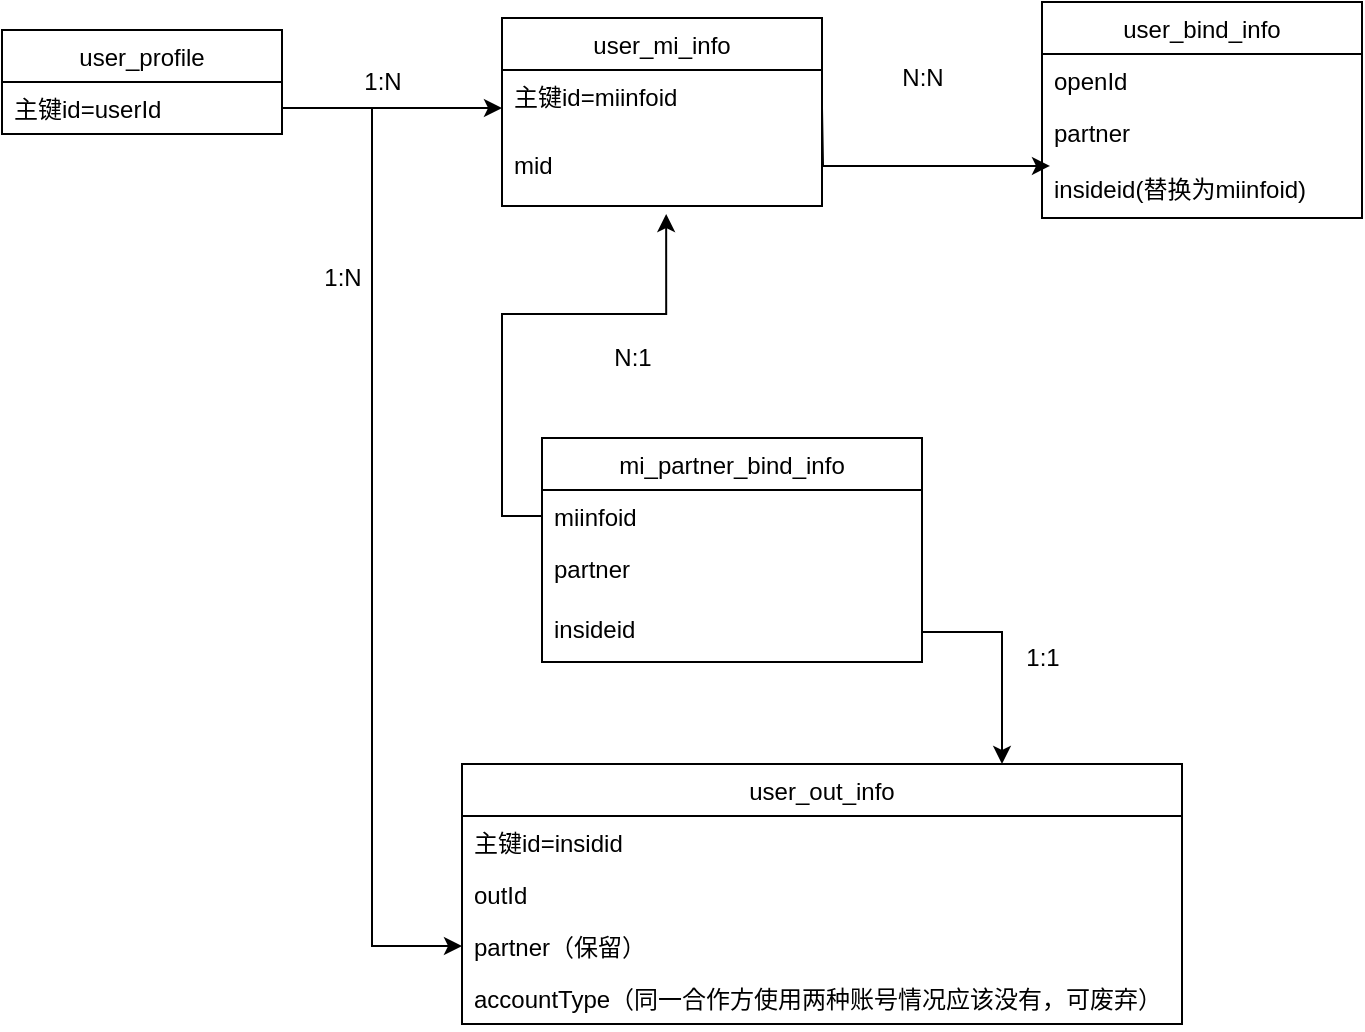 <mxfile version="14.0.1" type="github">
  <diagram id="C5RBs43oDa-KdzZeNtuy" name="Page-1">
    <mxGraphModel dx="1422" dy="762" grid="1" gridSize="10" guides="1" tooltips="1" connect="1" arrows="1" fold="1" page="1" pageScale="1" pageWidth="827" pageHeight="1169" math="0" shadow="0">
      <root>
        <mxCell id="WIyWlLk6GJQsqaUBKTNV-0" />
        <mxCell id="WIyWlLk6GJQsqaUBKTNV-1" parent="WIyWlLk6GJQsqaUBKTNV-0" />
        <mxCell id="buQOTVK8fAlZIuUP4ovL-5" value="user_profile" style="swimlane;fontStyle=0;childLayout=stackLayout;horizontal=1;startSize=26;fillColor=none;horizontalStack=0;resizeParent=1;resizeParentMax=0;resizeLast=0;collapsible=1;marginBottom=0;" vertex="1" parent="WIyWlLk6GJQsqaUBKTNV-1">
          <mxGeometry x="110" y="166" width="140" height="52" as="geometry" />
        </mxCell>
        <mxCell id="buQOTVK8fAlZIuUP4ovL-6" value="主键id=userId" style="text;strokeColor=none;fillColor=none;align=left;verticalAlign=top;spacingLeft=4;spacingRight=4;overflow=hidden;rotatable=0;points=[[0,0.5],[1,0.5]];portConstraint=eastwest;" vertex="1" parent="buQOTVK8fAlZIuUP4ovL-5">
          <mxGeometry y="26" width="140" height="26" as="geometry" />
        </mxCell>
        <mxCell id="buQOTVK8fAlZIuUP4ovL-9" value="user_mi_info" style="swimlane;fontStyle=0;childLayout=stackLayout;horizontal=1;startSize=26;fillColor=none;horizontalStack=0;resizeParent=1;resizeParentMax=0;resizeLast=0;collapsible=1;marginBottom=0;" vertex="1" parent="WIyWlLk6GJQsqaUBKTNV-1">
          <mxGeometry x="360" y="160" width="160" height="94" as="geometry" />
        </mxCell>
        <mxCell id="buQOTVK8fAlZIuUP4ovL-10" value="主键id=miinfoid" style="text;strokeColor=none;fillColor=none;align=left;verticalAlign=top;spacingLeft=4;spacingRight=4;overflow=hidden;rotatable=0;points=[[0,0.5],[1,0.5]];portConstraint=eastwest;" vertex="1" parent="buQOTVK8fAlZIuUP4ovL-9">
          <mxGeometry y="26" width="160" height="34" as="geometry" />
        </mxCell>
        <mxCell id="buQOTVK8fAlZIuUP4ovL-58" value="mid" style="text;strokeColor=none;fillColor=none;align=left;verticalAlign=top;spacingLeft=4;spacingRight=4;overflow=hidden;rotatable=0;points=[[0,0.5],[1,0.5]];portConstraint=eastwest;" vertex="1" parent="buQOTVK8fAlZIuUP4ovL-9">
          <mxGeometry y="60" width="160" height="34" as="geometry" />
        </mxCell>
        <mxCell id="buQOTVK8fAlZIuUP4ovL-14" style="edgeStyle=orthogonalEdgeStyle;rounded=0;orthogonalLoop=1;jettySize=auto;html=1;exitX=1;exitY=0.5;exitDx=0;exitDy=0;entryX=0;entryY=0.5;entryDx=0;entryDy=0;" edge="1" parent="WIyWlLk6GJQsqaUBKTNV-1" source="buQOTVK8fAlZIuUP4ovL-6">
          <mxGeometry relative="1" as="geometry">
            <mxPoint x="360" y="205" as="targetPoint" />
          </mxGeometry>
        </mxCell>
        <mxCell id="buQOTVK8fAlZIuUP4ovL-15" value="1:N" style="text;html=1;align=center;verticalAlign=middle;resizable=0;points=[];autosize=1;" vertex="1" parent="WIyWlLk6GJQsqaUBKTNV-1">
          <mxGeometry x="285" y="182" width="30" height="20" as="geometry" />
        </mxCell>
        <mxCell id="buQOTVK8fAlZIuUP4ovL-16" value="user_bind_info" style="swimlane;fontStyle=0;childLayout=stackLayout;horizontal=1;startSize=26;fillColor=none;horizontalStack=0;resizeParent=1;resizeParentMax=0;resizeLast=0;collapsible=1;marginBottom=0;" vertex="1" parent="WIyWlLk6GJQsqaUBKTNV-1">
          <mxGeometry x="630" y="152" width="160" height="108" as="geometry" />
        </mxCell>
        <mxCell id="buQOTVK8fAlZIuUP4ovL-17" value="openId" style="text;strokeColor=none;fillColor=none;align=left;verticalAlign=top;spacingLeft=4;spacingRight=4;overflow=hidden;rotatable=0;points=[[0,0.5],[1,0.5]];portConstraint=eastwest;" vertex="1" parent="buQOTVK8fAlZIuUP4ovL-16">
          <mxGeometry y="26" width="160" height="26" as="geometry" />
        </mxCell>
        <mxCell id="buQOTVK8fAlZIuUP4ovL-59" value="partner" style="text;strokeColor=none;fillColor=none;align=left;verticalAlign=top;spacingLeft=4;spacingRight=4;overflow=hidden;rotatable=0;points=[[0,0.5],[1,0.5]];portConstraint=eastwest;" vertex="1" parent="buQOTVK8fAlZIuUP4ovL-16">
          <mxGeometry y="52" width="160" height="28" as="geometry" />
        </mxCell>
        <mxCell id="buQOTVK8fAlZIuUP4ovL-18" value="insideid(替换为miinfoid)" style="text;strokeColor=none;fillColor=none;align=left;verticalAlign=top;spacingLeft=4;spacingRight=4;overflow=hidden;rotatable=0;points=[[0,0.5],[1,0.5]];portConstraint=eastwest;" vertex="1" parent="buQOTVK8fAlZIuUP4ovL-16">
          <mxGeometry y="80" width="160" height="28" as="geometry" />
        </mxCell>
        <mxCell id="buQOTVK8fAlZIuUP4ovL-35" value="user_out_info" style="swimlane;fontStyle=0;childLayout=stackLayout;horizontal=1;startSize=26;fillColor=none;horizontalStack=0;resizeParent=1;resizeParentMax=0;resizeLast=0;collapsible=1;marginBottom=0;" vertex="1" parent="WIyWlLk6GJQsqaUBKTNV-1">
          <mxGeometry x="340" y="533" width="360" height="130" as="geometry" />
        </mxCell>
        <mxCell id="buQOTVK8fAlZIuUP4ovL-60" value="主键id=insidid" style="text;strokeColor=none;fillColor=none;align=left;verticalAlign=top;spacingLeft=4;spacingRight=4;overflow=hidden;rotatable=0;points=[[0,0.5],[1,0.5]];portConstraint=eastwest;" vertex="1" parent="buQOTVK8fAlZIuUP4ovL-35">
          <mxGeometry y="26" width="360" height="26" as="geometry" />
        </mxCell>
        <mxCell id="buQOTVK8fAlZIuUP4ovL-36" value="outId" style="text;strokeColor=none;fillColor=none;align=left;verticalAlign=top;spacingLeft=4;spacingRight=4;overflow=hidden;rotatable=0;points=[[0,0.5],[1,0.5]];portConstraint=eastwest;" vertex="1" parent="buQOTVK8fAlZIuUP4ovL-35">
          <mxGeometry y="52" width="360" height="26" as="geometry" />
        </mxCell>
        <mxCell id="buQOTVK8fAlZIuUP4ovL-37" value="partner（保留）" style="text;strokeColor=none;fillColor=none;align=left;verticalAlign=top;spacingLeft=4;spacingRight=4;overflow=hidden;rotatable=0;points=[[0,0.5],[1,0.5]];portConstraint=eastwest;" vertex="1" parent="buQOTVK8fAlZIuUP4ovL-35">
          <mxGeometry y="78" width="360" height="26" as="geometry" />
        </mxCell>
        <mxCell id="buQOTVK8fAlZIuUP4ovL-38" value="accountType（同一合作方使用两种账号情况应该没有，可废弃）" style="text;strokeColor=none;fillColor=none;align=left;verticalAlign=top;spacingLeft=4;spacingRight=4;overflow=hidden;rotatable=0;points=[[0,0.5],[1,0.5]];portConstraint=eastwest;" vertex="1" parent="buQOTVK8fAlZIuUP4ovL-35">
          <mxGeometry y="104" width="360" height="26" as="geometry" />
        </mxCell>
        <mxCell id="buQOTVK8fAlZIuUP4ovL-40" style="edgeStyle=orthogonalEdgeStyle;rounded=0;orthogonalLoop=1;jettySize=auto;html=1;exitX=1;exitY=0.5;exitDx=0;exitDy=0;entryX=0.025;entryY=0.071;entryDx=0;entryDy=0;entryPerimeter=0;" edge="1" parent="WIyWlLk6GJQsqaUBKTNV-1" target="buQOTVK8fAlZIuUP4ovL-18">
          <mxGeometry relative="1" as="geometry">
            <mxPoint x="520" y="205" as="sourcePoint" />
          </mxGeometry>
        </mxCell>
        <mxCell id="buQOTVK8fAlZIuUP4ovL-41" style="edgeStyle=orthogonalEdgeStyle;rounded=0;orthogonalLoop=1;jettySize=auto;html=1;entryX=0;entryY=0.5;entryDx=0;entryDy=0;" edge="1" parent="WIyWlLk6GJQsqaUBKTNV-1" source="buQOTVK8fAlZIuUP4ovL-6" target="buQOTVK8fAlZIuUP4ovL-37">
          <mxGeometry relative="1" as="geometry" />
        </mxCell>
        <mxCell id="buQOTVK8fAlZIuUP4ovL-42" value="1:N" style="text;html=1;align=center;verticalAlign=middle;resizable=0;points=[];autosize=1;" vertex="1" parent="WIyWlLk6GJQsqaUBKTNV-1">
          <mxGeometry x="265" y="280" width="30" height="20" as="geometry" />
        </mxCell>
        <mxCell id="buQOTVK8fAlZIuUP4ovL-43" value="mi_partner_bind_info" style="swimlane;fontStyle=0;childLayout=stackLayout;horizontal=1;startSize=26;fillColor=none;horizontalStack=0;resizeParent=1;resizeParentMax=0;resizeLast=0;collapsible=1;marginBottom=0;" vertex="1" parent="WIyWlLk6GJQsqaUBKTNV-1">
          <mxGeometry x="380" y="370" width="190" height="112" as="geometry" />
        </mxCell>
        <mxCell id="buQOTVK8fAlZIuUP4ovL-44" value="miinfoid" style="text;strokeColor=none;fillColor=none;align=left;verticalAlign=top;spacingLeft=4;spacingRight=4;overflow=hidden;rotatable=0;points=[[0,0.5],[1,0.5]];portConstraint=eastwest;" vertex="1" parent="buQOTVK8fAlZIuUP4ovL-43">
          <mxGeometry y="26" width="190" height="26" as="geometry" />
        </mxCell>
        <mxCell id="buQOTVK8fAlZIuUP4ovL-61" value="partner" style="text;strokeColor=none;fillColor=none;align=left;verticalAlign=top;spacingLeft=4;spacingRight=4;overflow=hidden;rotatable=0;points=[[0,0.5],[1,0.5]];portConstraint=eastwest;" vertex="1" parent="buQOTVK8fAlZIuUP4ovL-43">
          <mxGeometry y="52" width="190" height="30" as="geometry" />
        </mxCell>
        <mxCell id="buQOTVK8fAlZIuUP4ovL-46" value="insideid" style="text;strokeColor=none;fillColor=none;align=left;verticalAlign=top;spacingLeft=4;spacingRight=4;overflow=hidden;rotatable=0;points=[[0,0.5],[1,0.5]];portConstraint=eastwest;" vertex="1" parent="buQOTVK8fAlZIuUP4ovL-43">
          <mxGeometry y="82" width="190" height="30" as="geometry" />
        </mxCell>
        <mxCell id="buQOTVK8fAlZIuUP4ovL-48" style="edgeStyle=orthogonalEdgeStyle;rounded=0;orthogonalLoop=1;jettySize=auto;html=1;entryX=0.75;entryY=0;entryDx=0;entryDy=0;" edge="1" parent="WIyWlLk6GJQsqaUBKTNV-1" source="buQOTVK8fAlZIuUP4ovL-46" target="buQOTVK8fAlZIuUP4ovL-35">
          <mxGeometry relative="1" as="geometry" />
        </mxCell>
        <mxCell id="buQOTVK8fAlZIuUP4ovL-50" value="N:N" style="text;html=1;align=center;verticalAlign=middle;resizable=0;points=[];autosize=1;" vertex="1" parent="WIyWlLk6GJQsqaUBKTNV-1">
          <mxGeometry x="550" y="180" width="40" height="20" as="geometry" />
        </mxCell>
        <mxCell id="buQOTVK8fAlZIuUP4ovL-52" value="1:1" style="text;html=1;align=center;verticalAlign=middle;resizable=0;points=[];autosize=1;" vertex="1" parent="WIyWlLk6GJQsqaUBKTNV-1">
          <mxGeometry x="615" y="470" width="30" height="20" as="geometry" />
        </mxCell>
        <mxCell id="buQOTVK8fAlZIuUP4ovL-55" style="edgeStyle=orthogonalEdgeStyle;rounded=0;orthogonalLoop=1;jettySize=auto;html=1;entryX=0.513;entryY=1.118;entryDx=0;entryDy=0;entryPerimeter=0;" edge="1" parent="WIyWlLk6GJQsqaUBKTNV-1" source="buQOTVK8fAlZIuUP4ovL-44" target="buQOTVK8fAlZIuUP4ovL-58">
          <mxGeometry relative="1" as="geometry">
            <Array as="points">
              <mxPoint x="360" y="409" />
              <mxPoint x="360" y="308" />
              <mxPoint x="442" y="308" />
            </Array>
          </mxGeometry>
        </mxCell>
        <mxCell id="buQOTVK8fAlZIuUP4ovL-56" value="N:1" style="text;html=1;align=center;verticalAlign=middle;resizable=0;points=[];autosize=1;" vertex="1" parent="WIyWlLk6GJQsqaUBKTNV-1">
          <mxGeometry x="410" y="320" width="30" height="20" as="geometry" />
        </mxCell>
      </root>
    </mxGraphModel>
  </diagram>
</mxfile>
